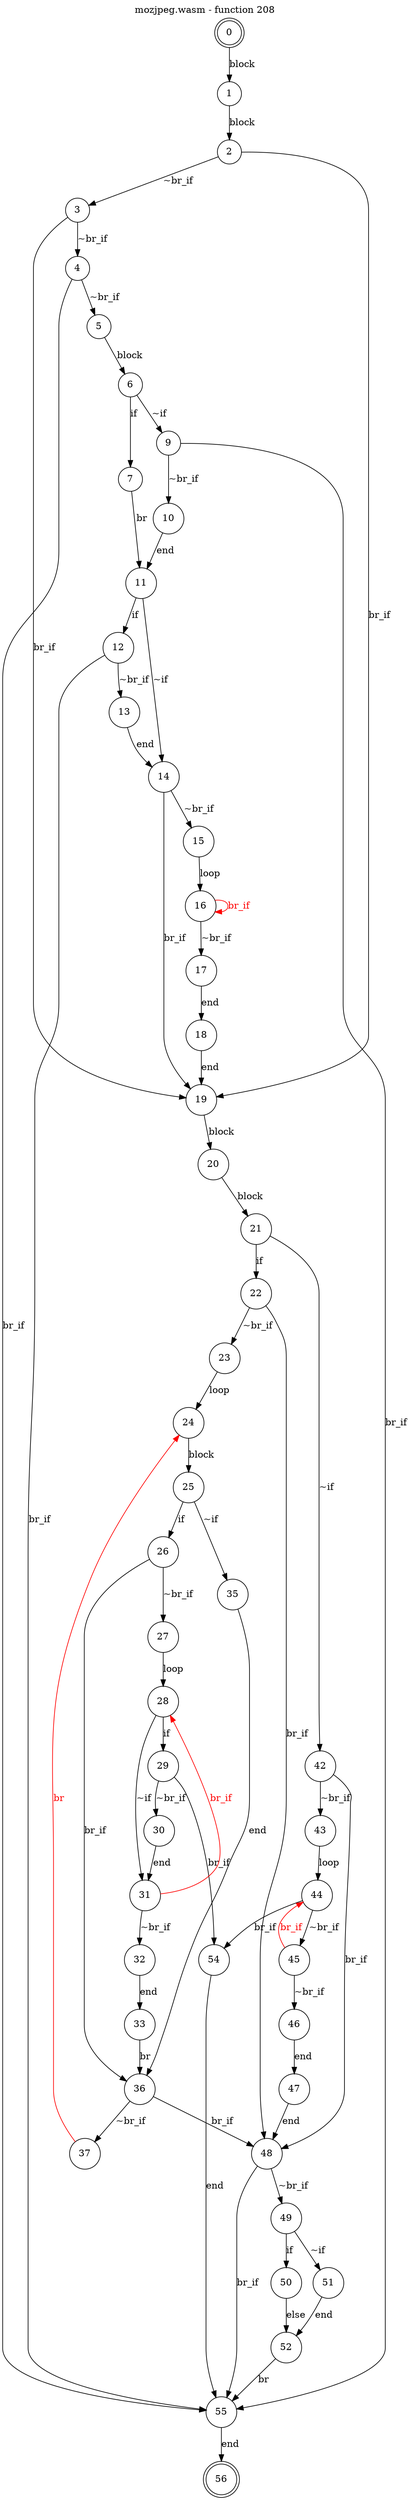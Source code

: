 digraph finite_state_machine {
    label = "mozjpeg.wasm - function 208"
    labelloc =  t
    labelfontsize = 16
    labelfontcolor = black
    labelfontname = "Helvetica"
    node [shape = doublecircle]; 0 56;
    node [shape = circle];
    0 -> 1[label="block"];
    1 -> 2[label="block"];
    2 -> 3[label="~br_if"];
    2 -> 19[label="br_if"];
    3 -> 4[label="~br_if"];
    3 -> 19[label="br_if"];
    4 -> 5[label="~br_if"];
    4 -> 55[label="br_if"];
    5 -> 6[label="block"];
    6 -> 7[label="if"];
    6 -> 9[label="~if"];
    7 -> 11[label="br"];
    9 -> 10[label="~br_if"];
    9 -> 55[label="br_if"];
    10 -> 11[label="end"];
    11 -> 12[label="if"];
    11 -> 14[label="~if"];
    12 -> 13[label="~br_if"];
    12 -> 55[label="br_if"];
    13 -> 14[label="end"];
    14 -> 15[label="~br_if"];
    14 -> 19[label="br_if"];
    15 -> 16[label="loop"];
    16 -> 17[label="~br_if"];
    16 -> 16[color="red" fontcolor="red" label="br_if"];
    17 -> 18[label="end"];
    18 -> 19[label="end"];
    19 -> 20[label="block"];
    20 -> 21[label="block"];
    21 -> 22[label="if"];
    21 -> 42[label="~if"];
    22 -> 23[label="~br_if"];
    22 -> 48[label="br_if"];
    23 -> 24[label="loop"];
    24 -> 25[label="block"];
    25 -> 26[label="if"];
    25 -> 35[label="~if"];
    26 -> 27[label="~br_if"];
    26 -> 36[label="br_if"];
    27 -> 28[label="loop"];
    28 -> 29[label="if"];
    28 -> 31[label="~if"];
    29 -> 30[label="~br_if"];
    29 -> 54[label="br_if"];
    30 -> 31[label="end"];
    31 -> 32[label="~br_if"];
    31 -> 28[color="red" fontcolor="red" label="br_if"];
    32 -> 33[label="end"];
    33 -> 36[label="br"];
    35 -> 36[label="end"];
    36 -> 37[label="~br_if"];
    36 -> 48[label="br_if"];
    37 -> 24[color="red" fontcolor="red" label="br"];
    42 -> 43[label="~br_if"];
    42 -> 48[label="br_if"];
    43 -> 44[label="loop"];
    44 -> 45[label="~br_if"];
    44 -> 54[label="br_if"];
    45 -> 46[label="~br_if"];
    45 -> 44[color="red" fontcolor="red" label="br_if"];
    46 -> 47[label="end"];
    47 -> 48[label="end"];
    48 -> 49[label="~br_if"];
    48 -> 55[label="br_if"];
    49 -> 50[label="if"];
    49 -> 51[label="~if"];
    50 -> 52[label="else"];
    51 -> 52[label="end"];
    52 -> 55[label="br"];
    54 -> 55[label="end"];
    55 -> 56[label="end"];
}
